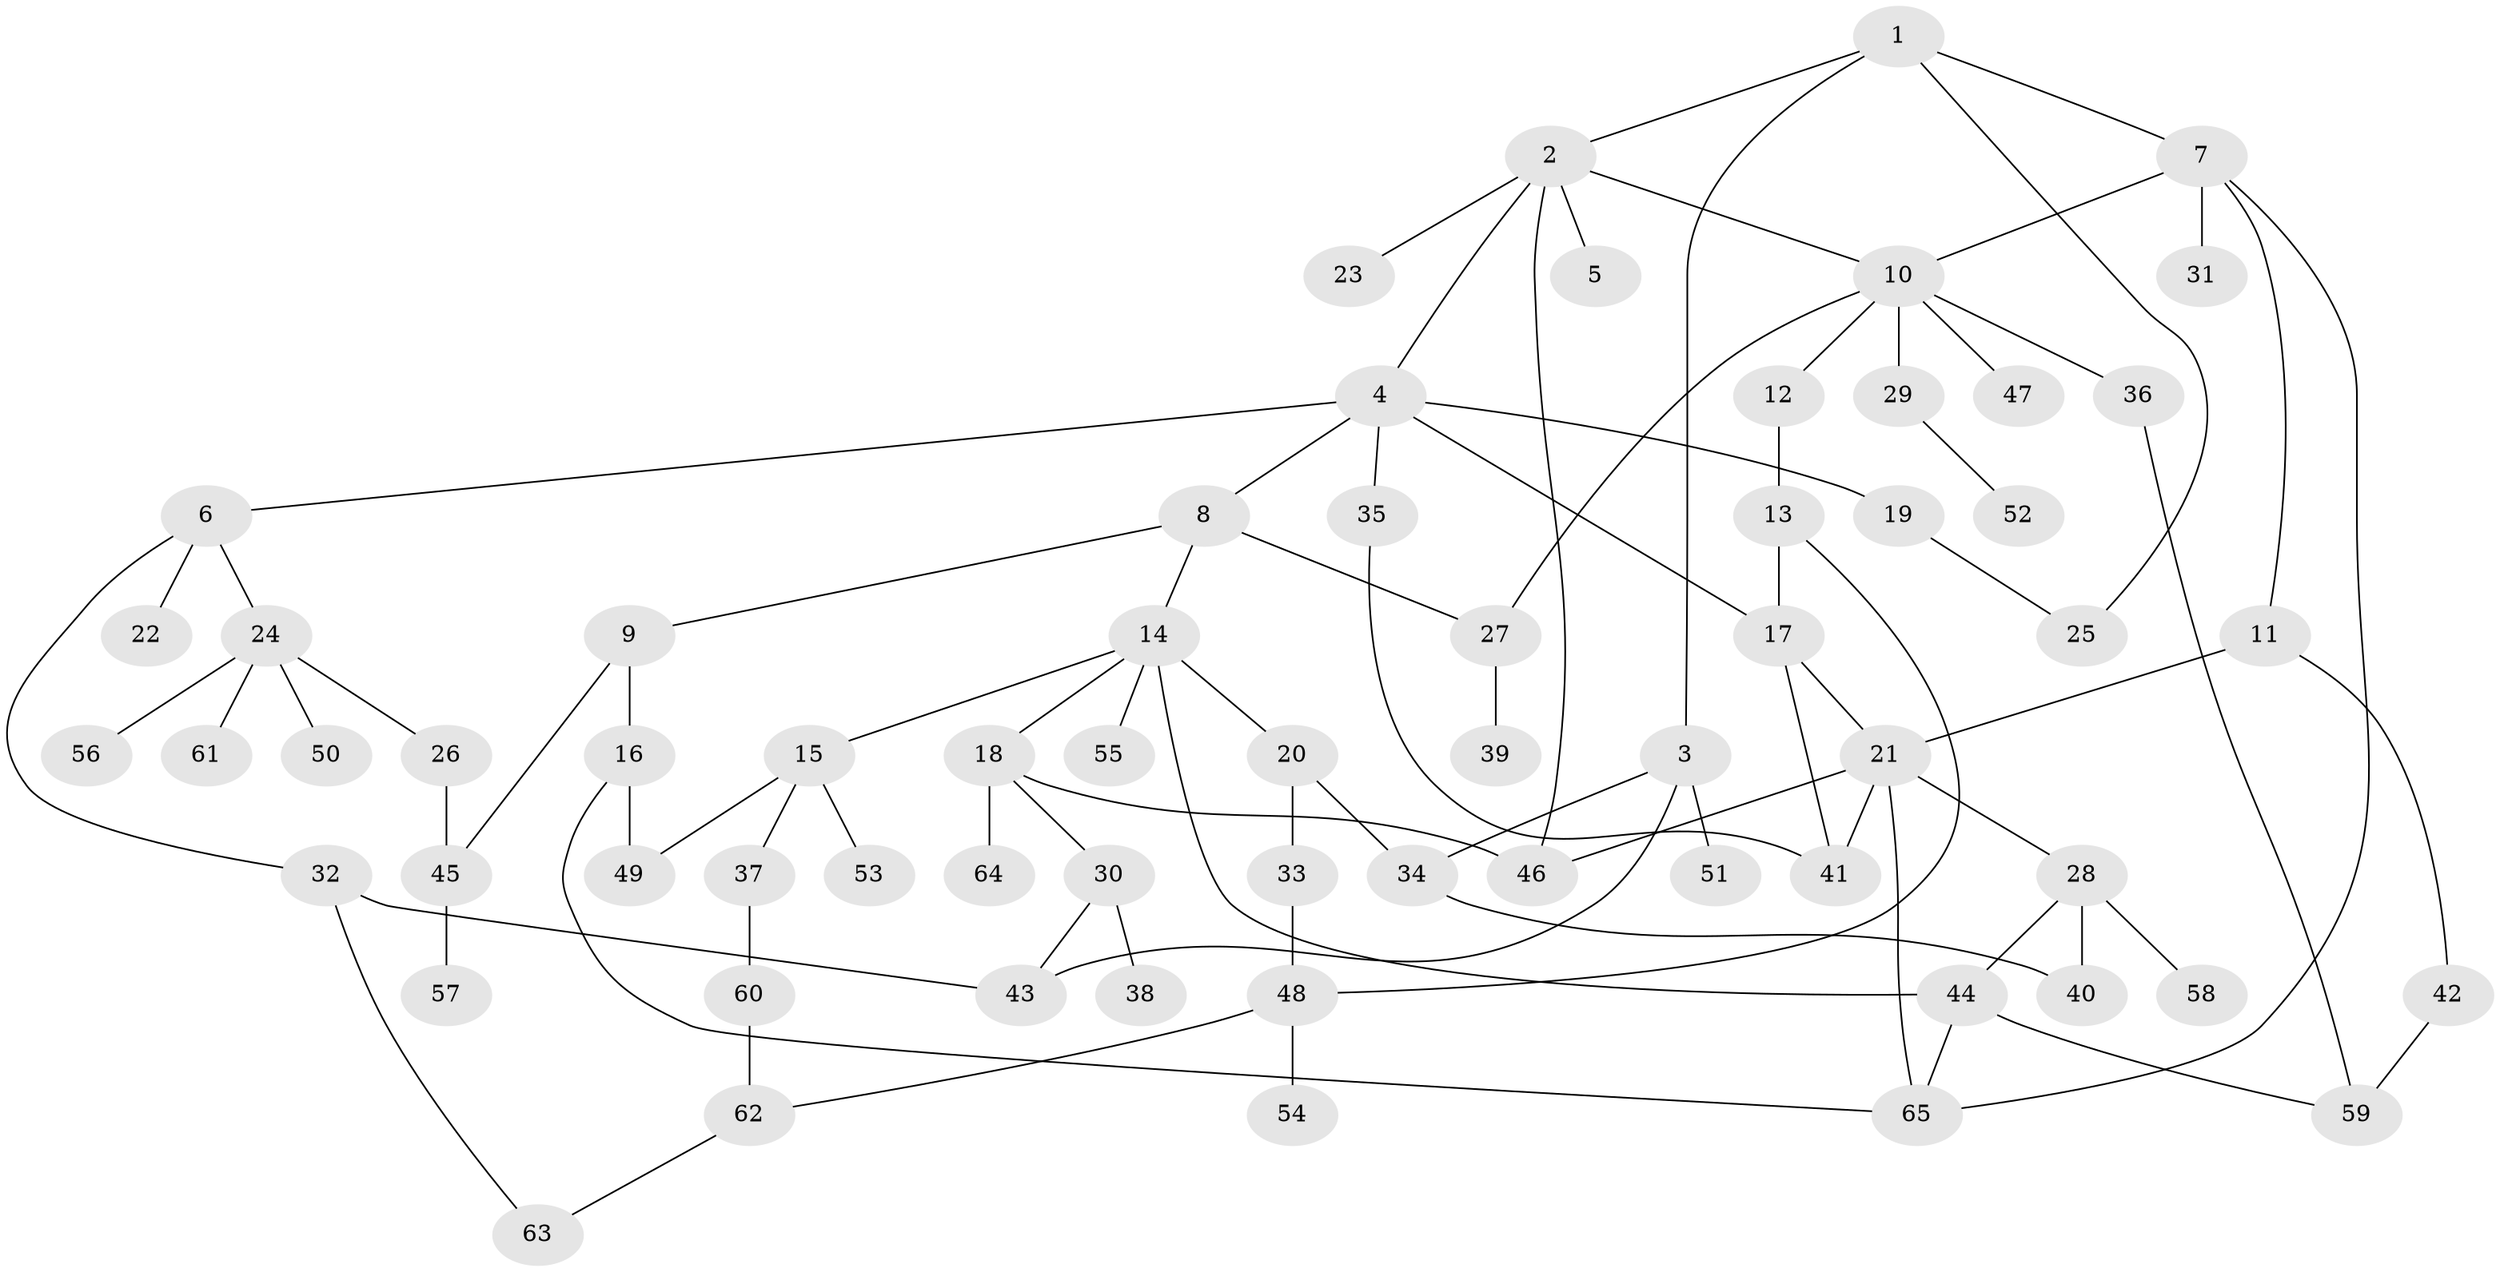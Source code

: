 // Generated by graph-tools (version 1.1) at 2025/34/03/09/25 02:34:28]
// undirected, 65 vertices, 88 edges
graph export_dot {
graph [start="1"]
  node [color=gray90,style=filled];
  1;
  2;
  3;
  4;
  5;
  6;
  7;
  8;
  9;
  10;
  11;
  12;
  13;
  14;
  15;
  16;
  17;
  18;
  19;
  20;
  21;
  22;
  23;
  24;
  25;
  26;
  27;
  28;
  29;
  30;
  31;
  32;
  33;
  34;
  35;
  36;
  37;
  38;
  39;
  40;
  41;
  42;
  43;
  44;
  45;
  46;
  47;
  48;
  49;
  50;
  51;
  52;
  53;
  54;
  55;
  56;
  57;
  58;
  59;
  60;
  61;
  62;
  63;
  64;
  65;
  1 -- 2;
  1 -- 3;
  1 -- 7;
  1 -- 25;
  2 -- 4;
  2 -- 5;
  2 -- 10;
  2 -- 23;
  2 -- 46;
  3 -- 34;
  3 -- 43;
  3 -- 51;
  4 -- 6;
  4 -- 8;
  4 -- 17;
  4 -- 19;
  4 -- 35;
  6 -- 22;
  6 -- 24;
  6 -- 32;
  7 -- 11;
  7 -- 31;
  7 -- 65;
  7 -- 10;
  8 -- 9;
  8 -- 14;
  8 -- 27;
  9 -- 16;
  9 -- 45;
  10 -- 12;
  10 -- 29;
  10 -- 36;
  10 -- 47;
  10 -- 27;
  11 -- 21;
  11 -- 42;
  12 -- 13;
  13 -- 17;
  13 -- 48;
  14 -- 15;
  14 -- 18;
  14 -- 20;
  14 -- 44;
  14 -- 55;
  15 -- 37;
  15 -- 49;
  15 -- 53;
  16 -- 49;
  16 -- 65;
  17 -- 41;
  17 -- 21;
  18 -- 30;
  18 -- 64;
  18 -- 46;
  19 -- 25;
  20 -- 33;
  20 -- 34;
  21 -- 28;
  21 -- 65;
  21 -- 46;
  21 -- 41;
  24 -- 26;
  24 -- 50;
  24 -- 56;
  24 -- 61;
  26 -- 45;
  27 -- 39;
  28 -- 58;
  28 -- 44;
  28 -- 40;
  29 -- 52;
  30 -- 38;
  30 -- 43;
  32 -- 63;
  32 -- 43;
  33 -- 48;
  34 -- 40;
  35 -- 41;
  36 -- 59;
  37 -- 60;
  42 -- 59;
  44 -- 65;
  44 -- 59;
  45 -- 57;
  48 -- 54;
  48 -- 62;
  60 -- 62;
  62 -- 63;
}
